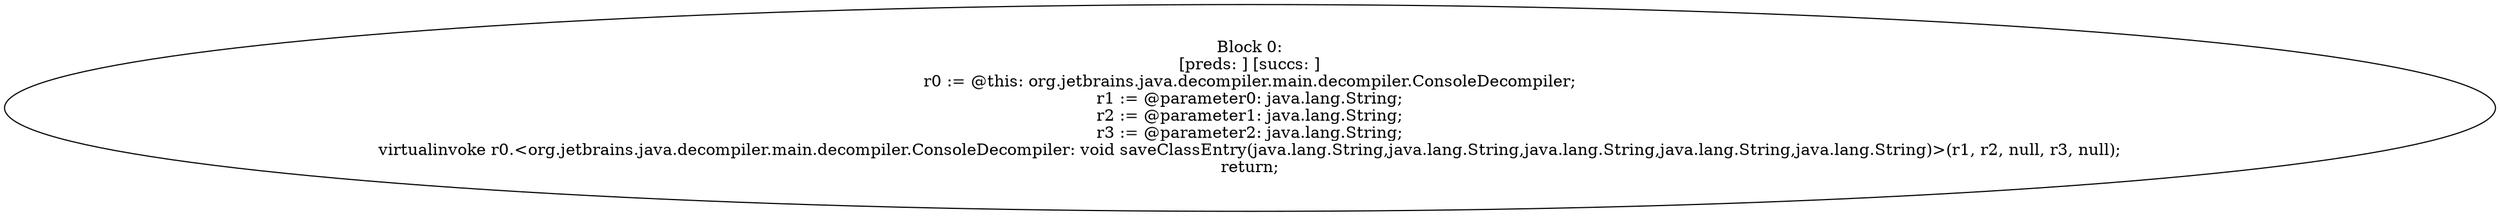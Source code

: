 digraph "unitGraph" {
    "Block 0:
[preds: ] [succs: ]
r0 := @this: org.jetbrains.java.decompiler.main.decompiler.ConsoleDecompiler;
r1 := @parameter0: java.lang.String;
r2 := @parameter1: java.lang.String;
r3 := @parameter2: java.lang.String;
virtualinvoke r0.<org.jetbrains.java.decompiler.main.decompiler.ConsoleDecompiler: void saveClassEntry(java.lang.String,java.lang.String,java.lang.String,java.lang.String,java.lang.String)>(r1, r2, null, r3, null);
return;
"
}
